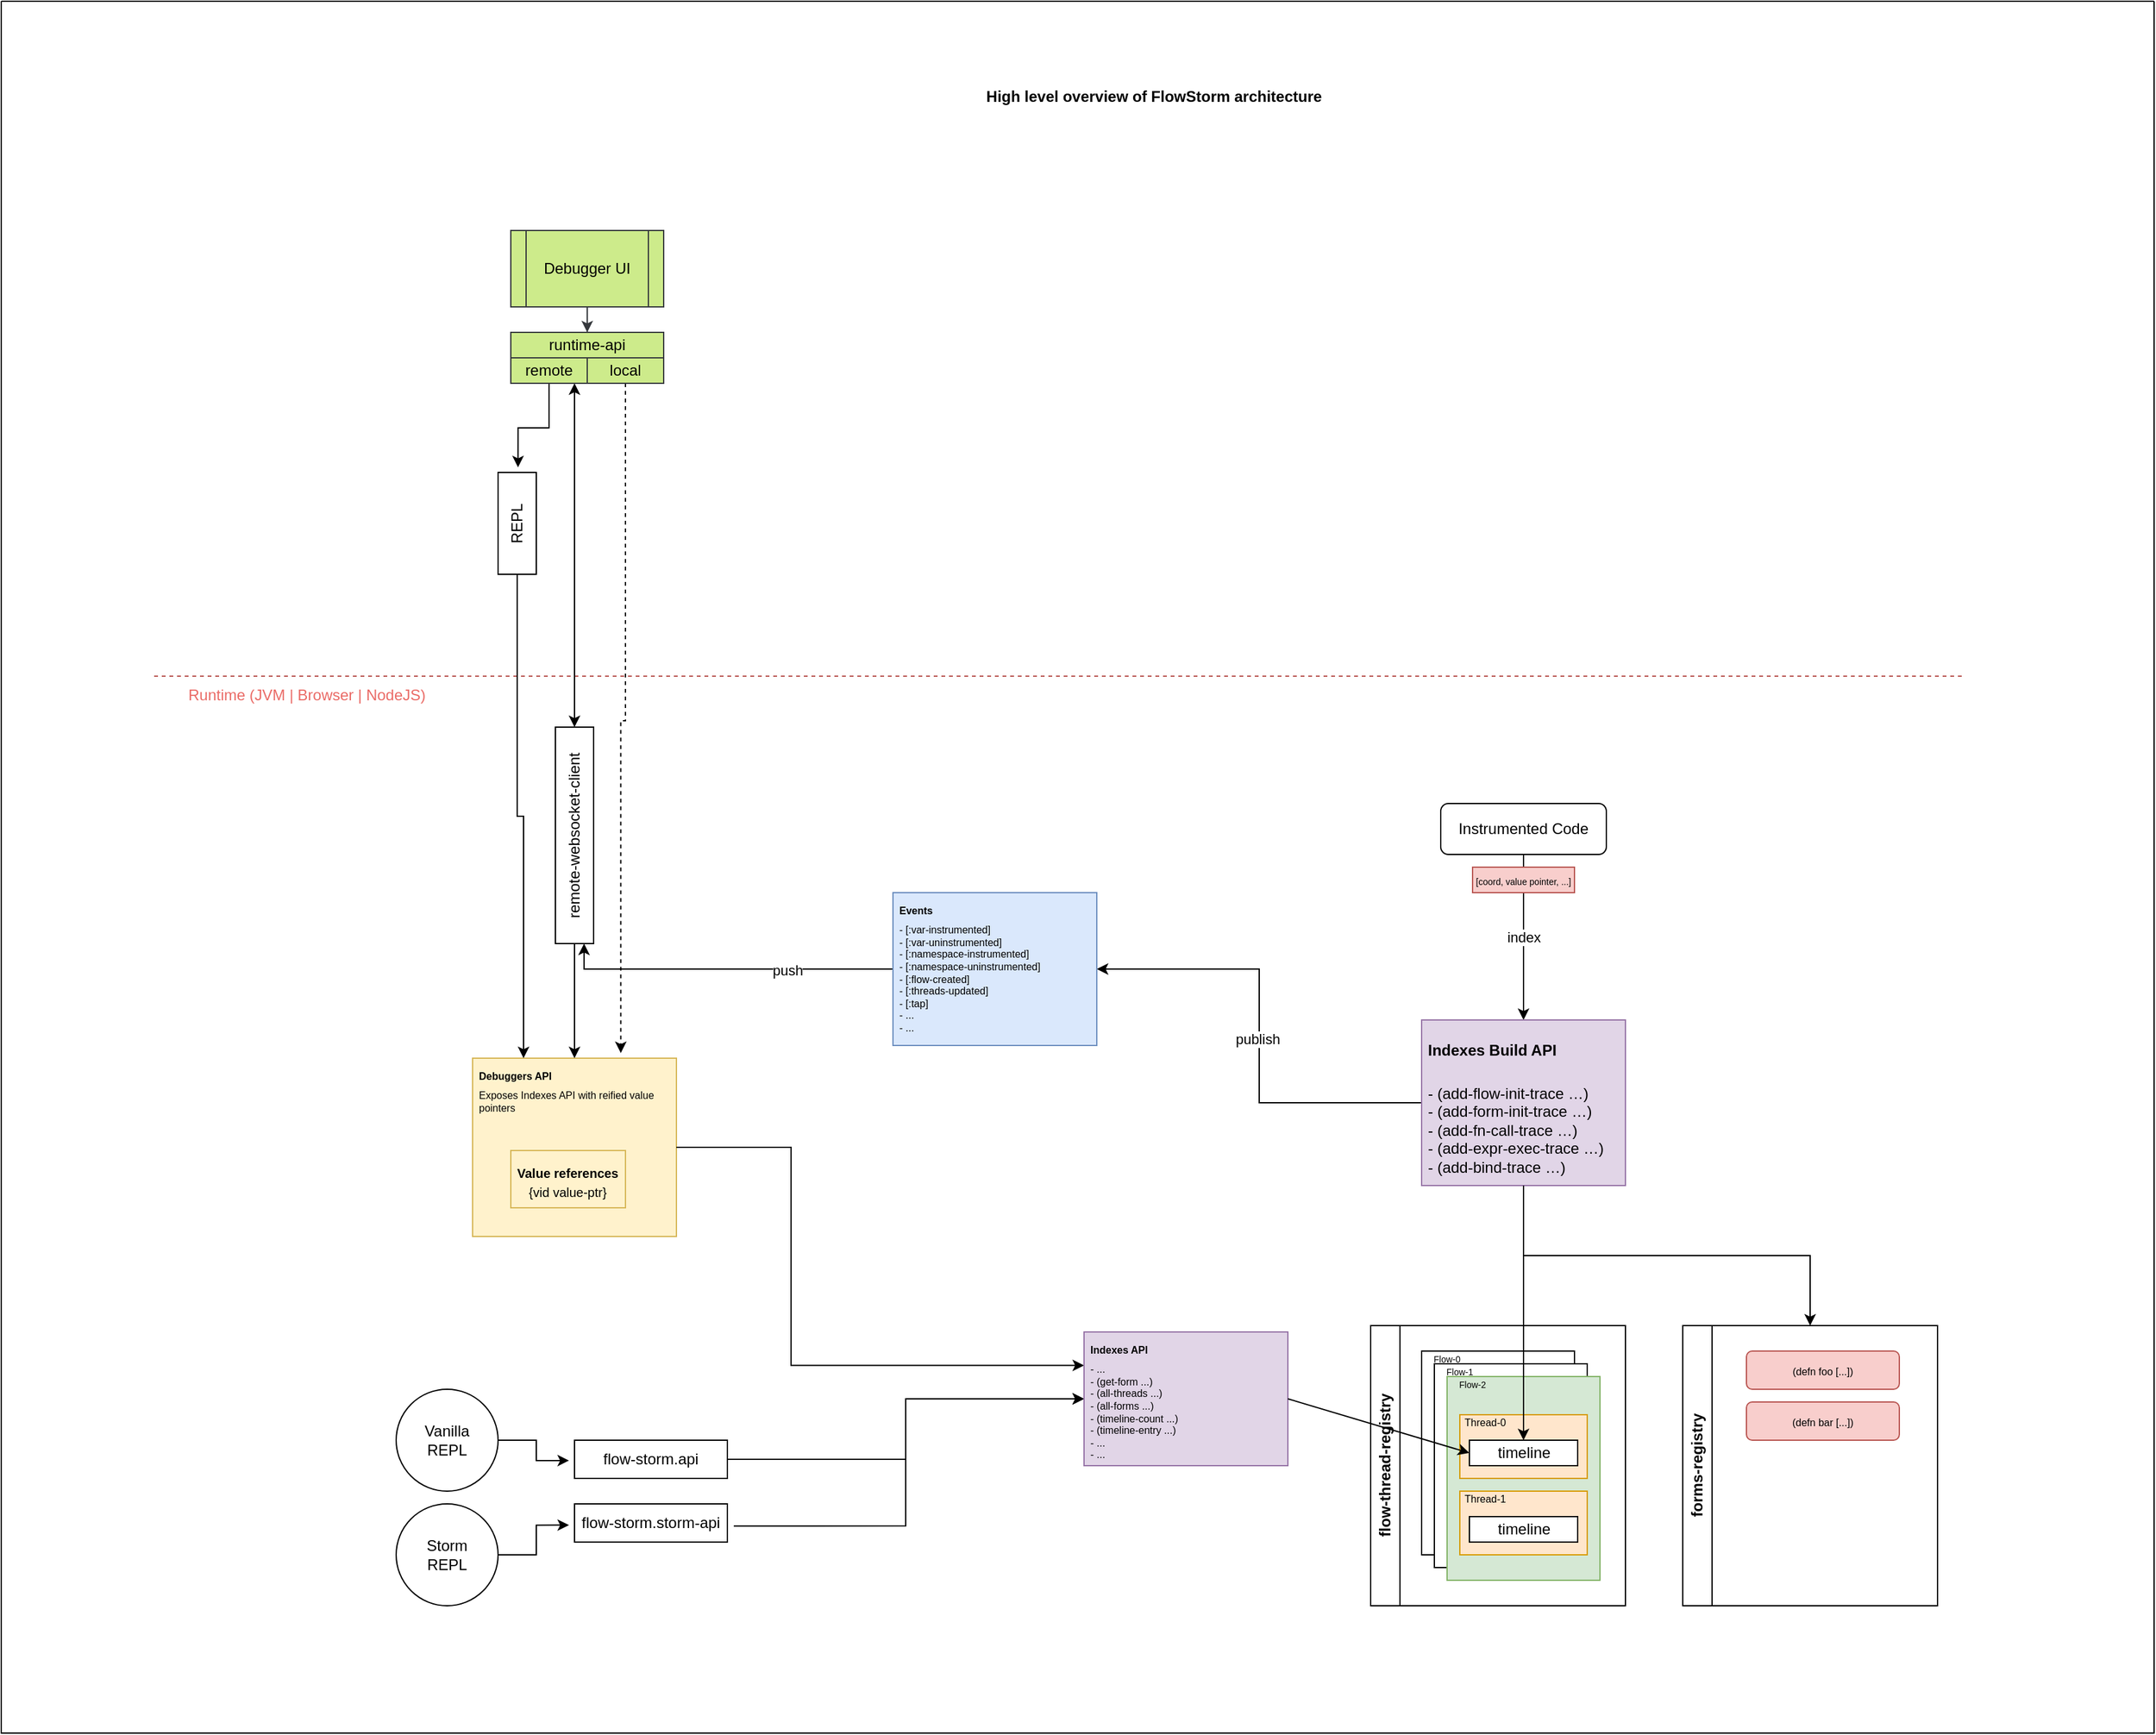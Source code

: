 <mxfile version="21.6.1" type="device">
  <diagram name="Page-1" id="KafUcJg5-WmZ6K7IxeHq">
    <mxGraphModel dx="1728" dy="1037" grid="1" gridSize="10" guides="1" tooltips="1" connect="1" arrows="1" fold="1" page="1" pageScale="1" pageWidth="4681" pageHeight="3300" math="0" shadow="0">
      <root>
        <mxCell id="0" />
        <mxCell id="1" parent="0" />
        <mxCell id="op3-RK94J-eC3h-jjMCj-5" value="index" style="edgeStyle=orthogonalEdgeStyle;rounded=0;orthogonalLoop=1;jettySize=auto;html=1;entryX=0.5;entryY=0;entryDx=0;entryDy=0;" parent="1" source="op3-RK94J-eC3h-jjMCj-1" target="op3-RK94J-eC3h-jjMCj-3" edge="1">
          <mxGeometry relative="1" as="geometry" />
        </mxCell>
        <mxCell id="op3-RK94J-eC3h-jjMCj-1" value="Instrumented Code" style="rounded=1;whiteSpace=wrap;html=1;" parent="1" vertex="1">
          <mxGeometry x="1880" y="970" width="130" height="40" as="geometry" />
        </mxCell>
        <mxCell id="op3-RK94J-eC3h-jjMCj-28" style="edgeStyle=orthogonalEdgeStyle;rounded=0;orthogonalLoop=1;jettySize=auto;html=1;entryX=0.5;entryY=0;entryDx=0;entryDy=0;exitX=0.5;exitY=1;exitDx=0;exitDy=0;" parent="1" source="op3-RK94J-eC3h-jjMCj-3" target="op3-RK94J-eC3h-jjMCj-24" edge="1">
          <mxGeometry relative="1" as="geometry" />
        </mxCell>
        <mxCell id="op3-RK94J-eC3h-jjMCj-33" style="edgeStyle=orthogonalEdgeStyle;rounded=0;orthogonalLoop=1;jettySize=auto;html=1;entryX=1;entryY=0.5;entryDx=0;entryDy=0;" parent="1" source="op3-RK94J-eC3h-jjMCj-3" target="op3-RK94J-eC3h-jjMCj-32" edge="1">
          <mxGeometry relative="1" as="geometry" />
        </mxCell>
        <mxCell id="op3-RK94J-eC3h-jjMCj-34" value="publish" style="edgeLabel;html=1;align=center;verticalAlign=middle;resizable=0;points=[];" parent="op3-RK94J-eC3h-jjMCj-33" vertex="1" connectable="0">
          <mxGeometry x="-0.014" y="2" relative="1" as="geometry">
            <mxPoint as="offset" />
          </mxGeometry>
        </mxCell>
        <mxCell id="op3-RK94J-eC3h-jjMCj-3" value="&lt;h1&gt;&lt;font style=&quot;font-size: 12px;&quot;&gt;Indexes Build API&lt;/font&gt;&lt;/h1&gt;&lt;div&gt;&lt;div style=&quot;&quot;&gt;- (add-flow-init-trace …)&lt;/div&gt;&lt;div style=&quot;&quot;&gt;- (add-form-init-trace …)&lt;/div&gt;&lt;div style=&quot;&quot;&gt;- (add-fn-call-trace …)&lt;/div&gt;&lt;div style=&quot;&quot;&gt;- (add-expr-exec-trace …)&lt;/div&gt;&lt;div style=&quot;&quot;&gt;- (add-bind-trace …)&lt;/div&gt;&lt;/div&gt;" style="text;html=1;strokeColor=#9673a6;fillColor=#e1d5e7;spacing=5;spacingTop=-20;whiteSpace=wrap;overflow=hidden;rounded=0;" parent="1" vertex="1">
          <mxGeometry x="1865" y="1140" width="160" height="130" as="geometry" />
        </mxCell>
        <mxCell id="op3-RK94J-eC3h-jjMCj-6" value="&lt;font style=&quot;font-size: 7px;&quot;&gt;[coord, value pointer, ...]&lt;/font&gt;" style="rounded=0;whiteSpace=wrap;html=1;fillColor=#f8cecc;strokeColor=#b85450;" parent="1" vertex="1">
          <mxGeometry x="1905" y="1020" width="80" height="20" as="geometry" />
        </mxCell>
        <mxCell id="op3-RK94J-eC3h-jjMCj-22" value="" style="group" parent="1" vertex="1" connectable="0">
          <mxGeometry x="1825" y="1380" width="200" height="220" as="geometry" />
        </mxCell>
        <mxCell id="op3-RK94J-eC3h-jjMCj-7" value="" style="rounded=0;whiteSpace=wrap;html=1;" parent="op3-RK94J-eC3h-jjMCj-22" vertex="1">
          <mxGeometry x="40" y="20" width="120" height="160" as="geometry" />
        </mxCell>
        <mxCell id="op3-RK94J-eC3h-jjMCj-8" value="" style="rounded=0;whiteSpace=wrap;html=1;" parent="op3-RK94J-eC3h-jjMCj-22" vertex="1">
          <mxGeometry x="50" y="30" width="120" height="160" as="geometry" />
        </mxCell>
        <mxCell id="op3-RK94J-eC3h-jjMCj-9" value="" style="rounded=0;whiteSpace=wrap;html=1;fillColor=#d5e8d4;strokeColor=#82b366;" parent="op3-RK94J-eC3h-jjMCj-22" vertex="1">
          <mxGeometry x="60" y="40" width="120" height="160" as="geometry" />
        </mxCell>
        <mxCell id="op3-RK94J-eC3h-jjMCj-13" value="" style="group;fillColor=#ffe6cc;strokeColor=#d79b00;" parent="op3-RK94J-eC3h-jjMCj-22" vertex="1" connectable="0">
          <mxGeometry x="70" y="70" width="100" height="50" as="geometry" />
        </mxCell>
        <mxCell id="op3-RK94J-eC3h-jjMCj-10" value="" style="rounded=0;whiteSpace=wrap;html=1;fillColor=#ffe6cc;strokeColor=#d79b00;" parent="op3-RK94J-eC3h-jjMCj-13" vertex="1">
          <mxGeometry width="100" height="50" as="geometry" />
        </mxCell>
        <mxCell id="op3-RK94J-eC3h-jjMCj-11" value="&lt;font style=&quot;font-size: 8px;&quot;&gt;Thread-0&lt;/font&gt;" style="text;html=1;strokeColor=none;fillColor=none;align=center;verticalAlign=middle;whiteSpace=wrap;rounded=0;" parent="op3-RK94J-eC3h-jjMCj-13" vertex="1">
          <mxGeometry width="40" height="10" as="geometry" />
        </mxCell>
        <mxCell id="op3-RK94J-eC3h-jjMCj-12" value="timeline" style="rounded=0;whiteSpace=wrap;html=1;" parent="op3-RK94J-eC3h-jjMCj-13" vertex="1">
          <mxGeometry x="7.5" y="20" width="85" height="20" as="geometry" />
        </mxCell>
        <mxCell id="op3-RK94J-eC3h-jjMCj-14" value="" style="group;fillColor=#ffe6cc;strokeColor=#d79b00;" parent="op3-RK94J-eC3h-jjMCj-22" vertex="1" connectable="0">
          <mxGeometry x="70" y="130" width="100" height="50" as="geometry" />
        </mxCell>
        <mxCell id="op3-RK94J-eC3h-jjMCj-15" value="" style="rounded=0;whiteSpace=wrap;html=1;fillColor=#ffe6cc;strokeColor=#d79b00;" parent="op3-RK94J-eC3h-jjMCj-14" vertex="1">
          <mxGeometry width="100" height="50" as="geometry" />
        </mxCell>
        <mxCell id="op3-RK94J-eC3h-jjMCj-16" value="&lt;font style=&quot;font-size: 8px;&quot;&gt;Thread-1&lt;/font&gt;" style="text;html=1;strokeColor=none;fillColor=none;align=center;verticalAlign=middle;whiteSpace=wrap;rounded=0;" parent="op3-RK94J-eC3h-jjMCj-14" vertex="1">
          <mxGeometry width="40" height="10" as="geometry" />
        </mxCell>
        <mxCell id="op3-RK94J-eC3h-jjMCj-17" value="timeline" style="rounded=0;whiteSpace=wrap;html=1;" parent="op3-RK94J-eC3h-jjMCj-14" vertex="1">
          <mxGeometry x="7.5" y="20" width="85" height="20" as="geometry" />
        </mxCell>
        <mxCell id="op3-RK94J-eC3h-jjMCj-18" value="&lt;font style=&quot;font-size: 7px;&quot;&gt;Flow-0&lt;/font&gt;" style="text;html=1;strokeColor=none;fillColor=none;align=center;verticalAlign=middle;whiteSpace=wrap;rounded=0;" parent="op3-RK94J-eC3h-jjMCj-22" vertex="1">
          <mxGeometry x="30" y="20" width="60" height="10" as="geometry" />
        </mxCell>
        <mxCell id="op3-RK94J-eC3h-jjMCj-19" value="&lt;font style=&quot;font-size: 7px;&quot;&gt;Flow-1&lt;/font&gt;" style="text;html=1;strokeColor=none;fillColor=none;align=center;verticalAlign=middle;whiteSpace=wrap;rounded=0;" parent="op3-RK94J-eC3h-jjMCj-22" vertex="1">
          <mxGeometry x="40" y="30" width="60" height="10" as="geometry" />
        </mxCell>
        <mxCell id="op3-RK94J-eC3h-jjMCj-20" value="&lt;font style=&quot;font-size: 7px;&quot;&gt;Flow-2&lt;/font&gt;" style="text;html=1;strokeColor=none;fillColor=none;align=center;verticalAlign=middle;whiteSpace=wrap;rounded=0;" parent="op3-RK94J-eC3h-jjMCj-22" vertex="1">
          <mxGeometry x="50" y="40" width="60" height="10" as="geometry" />
        </mxCell>
        <mxCell id="op3-RK94J-eC3h-jjMCj-21" value="flow-thread-registry" style="swimlane;horizontal=0;whiteSpace=wrap;html=1;" parent="op3-RK94J-eC3h-jjMCj-22" vertex="1">
          <mxGeometry width="200" height="220" as="geometry" />
        </mxCell>
        <mxCell id="op3-RK94J-eC3h-jjMCj-23" style="edgeStyle=orthogonalEdgeStyle;rounded=0;orthogonalLoop=1;jettySize=auto;html=1;entryX=0.5;entryY=0;entryDx=0;entryDy=0;" parent="1" source="op3-RK94J-eC3h-jjMCj-3" target="op3-RK94J-eC3h-jjMCj-12" edge="1">
          <mxGeometry relative="1" as="geometry" />
        </mxCell>
        <mxCell id="op3-RK94J-eC3h-jjMCj-24" value="forms-registry" style="swimlane;horizontal=0;whiteSpace=wrap;html=1;" parent="1" vertex="1">
          <mxGeometry x="2070" y="1380" width="200" height="220" as="geometry" />
        </mxCell>
        <mxCell id="op3-RK94J-eC3h-jjMCj-25" value="&lt;font style=&quot;font-size: 8px;&quot;&gt;(defn foo [...])&lt;/font&gt;" style="rounded=1;whiteSpace=wrap;html=1;fillColor=#f8cecc;strokeColor=#b85450;" parent="op3-RK94J-eC3h-jjMCj-24" vertex="1">
          <mxGeometry x="50" y="20" width="120" height="30" as="geometry" />
        </mxCell>
        <mxCell id="op3-RK94J-eC3h-jjMCj-26" value="&lt;font style=&quot;font-size: 8px;&quot;&gt;(defn bar [...])&lt;/font&gt;" style="rounded=1;whiteSpace=wrap;html=1;fillColor=#f8cecc;strokeColor=#b85450;" parent="op3-RK94J-eC3h-jjMCj-24" vertex="1">
          <mxGeometry x="50" y="60" width="120" height="30" as="geometry" />
        </mxCell>
        <mxCell id="op3-RK94J-eC3h-jjMCj-52" style="edgeStyle=orthogonalEdgeStyle;rounded=0;orthogonalLoop=1;jettySize=auto;html=1;entryX=0.75;entryY=1;entryDx=0;entryDy=0;" parent="1" source="op3-RK94J-eC3h-jjMCj-32" target="op3-RK94J-eC3h-jjMCj-50" edge="1">
          <mxGeometry relative="1" as="geometry" />
        </mxCell>
        <mxCell id="op3-RK94J-eC3h-jjMCj-53" value="push" style="edgeLabel;html=1;align=center;verticalAlign=middle;resizable=0;points=[];" parent="op3-RK94J-eC3h-jjMCj-52" vertex="1" connectable="0">
          <mxGeometry x="-0.362" y="1" relative="1" as="geometry">
            <mxPoint as="offset" />
          </mxGeometry>
        </mxCell>
        <mxCell id="op3-RK94J-eC3h-jjMCj-41" style="edgeStyle=orthogonalEdgeStyle;rounded=0;orthogonalLoop=1;jettySize=auto;html=1;entryX=0;entryY=0.5;entryDx=0;entryDy=0;" parent="1" source="op3-RK94J-eC3h-jjMCj-35" target="op3-RK94J-eC3h-jjMCj-29" edge="1">
          <mxGeometry relative="1" as="geometry" />
        </mxCell>
        <mxCell id="op3-RK94J-eC3h-jjMCj-35" value="flow-storm.api" style="rounded=0;whiteSpace=wrap;html=1;" parent="1" vertex="1">
          <mxGeometry x="1200" y="1470" width="120" height="30" as="geometry" />
        </mxCell>
        <mxCell id="op3-RK94J-eC3h-jjMCj-42" style="edgeStyle=orthogonalEdgeStyle;rounded=0;orthogonalLoop=1;jettySize=auto;html=1;exitX=1.042;exitY=0.578;exitDx=0;exitDy=0;exitPerimeter=0;entryX=0;entryY=0.5;entryDx=0;entryDy=0;" parent="1" source="op3-RK94J-eC3h-jjMCj-36" target="op3-RK94J-eC3h-jjMCj-29" edge="1">
          <mxGeometry relative="1" as="geometry">
            <mxPoint x="1530" y="1555" as="targetPoint" />
            <mxPoint x="1270" y="1600" as="sourcePoint" />
          </mxGeometry>
        </mxCell>
        <mxCell id="op3-RK94J-eC3h-jjMCj-36" value="flow-storm.storm-api" style="rounded=0;whiteSpace=wrap;html=1;" parent="1" vertex="1">
          <mxGeometry x="1200" y="1520" width="120" height="30" as="geometry" />
        </mxCell>
        <mxCell id="op3-RK94J-eC3h-jjMCj-39" style="edgeStyle=orthogonalEdgeStyle;rounded=0;orthogonalLoop=1;jettySize=auto;html=1;entryX=-0.036;entryY=0.533;entryDx=0;entryDy=0;entryPerimeter=0;" parent="1" source="op3-RK94J-eC3h-jjMCj-37" target="op3-RK94J-eC3h-jjMCj-35" edge="1">
          <mxGeometry relative="1" as="geometry" />
        </mxCell>
        <mxCell id="op3-RK94J-eC3h-jjMCj-37" value="Vanilla&lt;br&gt;REPL" style="ellipse;whiteSpace=wrap;html=1;aspect=fixed;" parent="1" vertex="1">
          <mxGeometry x="1060" y="1430" width="80" height="80" as="geometry" />
        </mxCell>
        <mxCell id="op3-RK94J-eC3h-jjMCj-40" style="edgeStyle=orthogonalEdgeStyle;rounded=0;orthogonalLoop=1;jettySize=auto;html=1;entryX=-0.036;entryY=0.556;entryDx=0;entryDy=0;entryPerimeter=0;" parent="1" source="op3-RK94J-eC3h-jjMCj-38" target="op3-RK94J-eC3h-jjMCj-36" edge="1">
          <mxGeometry relative="1" as="geometry" />
        </mxCell>
        <mxCell id="op3-RK94J-eC3h-jjMCj-38" value="Storm&lt;br&gt;REPL" style="ellipse;whiteSpace=wrap;html=1;aspect=fixed;" parent="1" vertex="1">
          <mxGeometry x="1060" y="1520" width="80" height="80" as="geometry" />
        </mxCell>
        <mxCell id="op3-RK94J-eC3h-jjMCj-48" value="" style="group" parent="1" vertex="1" connectable="0">
          <mxGeometry x="1120" y="1170" width="160" height="140" as="geometry" />
        </mxCell>
        <mxCell id="op3-RK94J-eC3h-jjMCj-43" value="&lt;h1 style=&quot;font-size: 8px;&quot;&gt;&lt;font style=&quot;font-size: 8px;&quot;&gt;&lt;br&gt;&lt;/font&gt;&lt;/h1&gt;&lt;h1 style=&quot;font-size: 8px;&quot;&gt;Debuggers API&lt;/h1&gt;&lt;div style=&quot;font-size: 8px;&quot;&gt;&lt;div style=&quot;&quot;&gt;&lt;div style=&quot;&quot;&gt;&lt;div&gt;Exposes Indexes API with reified value pointers&amp;nbsp;&lt;/div&gt;&lt;/div&gt;&lt;div&gt;&lt;br&gt;&lt;/div&gt;&lt;/div&gt;&lt;/div&gt;" style="text;html=1;strokeColor=#d6b656;fillColor=#fff2cc;spacing=5;spacingTop=-20;whiteSpace=wrap;overflow=hidden;rounded=0;" parent="op3-RK94J-eC3h-jjMCj-48" vertex="1">
          <mxGeometry width="160" height="140" as="geometry" />
        </mxCell>
        <mxCell id="op3-RK94J-eC3h-jjMCj-46" value="&lt;h1 style=&quot;font-size: 8px;&quot;&gt;&lt;br&gt;&lt;/h1&gt;&lt;div style=&quot;text-align: center;&quot;&gt;&lt;font style=&quot;font-size: 10px;&quot;&gt;&lt;b&gt;Value references&lt;/b&gt;&lt;/font&gt;&lt;/div&gt;&lt;div style=&quot;text-align: center;&quot;&gt;&lt;font style=&quot;font-size: 10px;&quot;&gt;{vid value-ptr}&lt;/font&gt;&lt;/div&gt;" style="text;html=1;strokeColor=#d6b656;fillColor=#fff2cc;spacing=5;spacingTop=-20;whiteSpace=wrap;overflow=hidden;rounded=0;" parent="op3-RK94J-eC3h-jjMCj-48" vertex="1">
          <mxGeometry x="30" y="72.5" width="90" height="45" as="geometry" />
        </mxCell>
        <mxCell id="op3-RK94J-eC3h-jjMCj-49" style="edgeStyle=orthogonalEdgeStyle;rounded=0;orthogonalLoop=1;jettySize=auto;html=1;entryX=0;entryY=0.25;entryDx=0;entryDy=0;" parent="1" source="op3-RK94J-eC3h-jjMCj-43" target="op3-RK94J-eC3h-jjMCj-29" edge="1">
          <mxGeometry relative="1" as="geometry">
            <Array as="points">
              <mxPoint x="1370" y="1240" />
              <mxPoint x="1370" y="1411" />
            </Array>
          </mxGeometry>
        </mxCell>
        <mxCell id="op3-RK94J-eC3h-jjMCj-51" style="edgeStyle=orthogonalEdgeStyle;rounded=0;orthogonalLoop=1;jettySize=auto;html=1;entryX=0.5;entryY=0;entryDx=0;entryDy=0;" parent="1" source="op3-RK94J-eC3h-jjMCj-50" target="op3-RK94J-eC3h-jjMCj-43" edge="1">
          <mxGeometry relative="1" as="geometry" />
        </mxCell>
        <mxCell id="op3-RK94J-eC3h-jjMCj-50" value="remote-websocket-client" style="rounded=0;whiteSpace=wrap;html=1;horizontal=0;" parent="1" vertex="1">
          <mxGeometry x="1185" y="910" width="30" height="170" as="geometry" />
        </mxCell>
        <mxCell id="op3-RK94J-eC3h-jjMCj-54" value="" style="endArrow=none;dashed=1;html=1;rounded=0;fontColor=#EA6B66;labelBorderColor=#EA6B66;labelBackgroundColor=#EA6B66;fillColor=#f8cecc;strokeColor=#b85450;" parent="1" edge="1">
          <mxGeometry width="50" height="50" relative="1" as="geometry">
            <mxPoint x="870" y="870" as="sourcePoint" />
            <mxPoint x="2290" y="870" as="targetPoint" />
          </mxGeometry>
        </mxCell>
        <mxCell id="op3-RK94J-eC3h-jjMCj-55" value="Runtime (JVM | Browser | NodeJS)" style="text;html=1;strokeColor=none;fillColor=none;align=center;verticalAlign=middle;whiteSpace=wrap;rounded=0;fontColor=#EA6B66;" parent="1" vertex="1">
          <mxGeometry x="890" y="870" width="200" height="30" as="geometry" />
        </mxCell>
        <mxCell id="op3-RK94J-eC3h-jjMCj-63" style="edgeStyle=orthogonalEdgeStyle;rounded=0;orthogonalLoop=1;jettySize=auto;html=1;entryX=0.5;entryY=0;entryDx=0;entryDy=0;fillColor=#cdeb8b;strokeColor=#36393d;" parent="1" source="op3-RK94J-eC3h-jjMCj-56" target="op3-RK94J-eC3h-jjMCj-57" edge="1">
          <mxGeometry relative="1" as="geometry" />
        </mxCell>
        <mxCell id="op3-RK94J-eC3h-jjMCj-56" value="Debugger UI" style="shape=process;whiteSpace=wrap;html=1;backgroundOutline=1;fillColor=#cdeb8b;strokeColor=#36393d;" parent="1" vertex="1">
          <mxGeometry x="1150" y="520" width="120" height="60" as="geometry" />
        </mxCell>
        <mxCell id="op3-RK94J-eC3h-jjMCj-57" value="runtime-api" style="rounded=0;whiteSpace=wrap;html=1;fillColor=#cdeb8b;strokeColor=#36393d;" parent="1" vertex="1">
          <mxGeometry x="1150" y="600" width="120" height="20" as="geometry" />
        </mxCell>
        <mxCell id="op3-RK94J-eC3h-jjMCj-64" style="edgeStyle=orthogonalEdgeStyle;rounded=0;orthogonalLoop=1;jettySize=auto;html=1;entryX=0.522;entryY=-0.05;entryDx=0;entryDy=0;entryPerimeter=0;" parent="1" source="op3-RK94J-eC3h-jjMCj-60" target="op3-RK94J-eC3h-jjMCj-62" edge="1">
          <mxGeometry relative="1" as="geometry" />
        </mxCell>
        <mxCell id="op3-RK94J-eC3h-jjMCj-66" style="edgeStyle=orthogonalEdgeStyle;rounded=0;orthogonalLoop=1;jettySize=auto;html=1;entryX=0.5;entryY=0;entryDx=0;entryDy=0;startArrow=classic;startFill=1;" parent="1" source="op3-RK94J-eC3h-jjMCj-60" target="op3-RK94J-eC3h-jjMCj-50" edge="1">
          <mxGeometry relative="1" as="geometry">
            <Array as="points">
              <mxPoint x="1200" y="710" />
              <mxPoint x="1200" y="710" />
            </Array>
          </mxGeometry>
        </mxCell>
        <mxCell id="op3-RK94J-eC3h-jjMCj-60" value="remote" style="rounded=0;whiteSpace=wrap;html=1;fillColor=#cdeb8b;strokeColor=#36393d;" parent="1" vertex="1">
          <mxGeometry x="1150" y="620" width="60" height="20" as="geometry" />
        </mxCell>
        <mxCell id="op3-RK94J-eC3h-jjMCj-67" style="edgeStyle=orthogonalEdgeStyle;rounded=0;orthogonalLoop=1;jettySize=auto;html=1;exitX=0.5;exitY=1;exitDx=0;exitDy=0;entryX=0.727;entryY=-0.029;entryDx=0;entryDy=0;entryPerimeter=0;dashed=1;" parent="1" source="op3-RK94J-eC3h-jjMCj-61" target="op3-RK94J-eC3h-jjMCj-43" edge="1">
          <mxGeometry relative="1" as="geometry" />
        </mxCell>
        <mxCell id="op3-RK94J-eC3h-jjMCj-61" value="local" style="rounded=0;whiteSpace=wrap;html=1;fillColor=#cdeb8b;strokeColor=#36393d;" parent="1" vertex="1">
          <mxGeometry x="1210" y="620" width="60" height="20" as="geometry" />
        </mxCell>
        <mxCell id="op3-RK94J-eC3h-jjMCj-65" style="edgeStyle=orthogonalEdgeStyle;rounded=0;orthogonalLoop=1;jettySize=auto;html=1;entryX=0.25;entryY=0;entryDx=0;entryDy=0;" parent="1" source="op3-RK94J-eC3h-jjMCj-62" target="op3-RK94J-eC3h-jjMCj-43" edge="1">
          <mxGeometry relative="1" as="geometry" />
        </mxCell>
        <mxCell id="op3-RK94J-eC3h-jjMCj-62" value="REPL" style="rounded=0;whiteSpace=wrap;html=1;horizontal=0;" parent="1" vertex="1">
          <mxGeometry x="1140" y="710" width="30" height="80" as="geometry" />
        </mxCell>
        <mxCell id="op3-RK94J-eC3h-jjMCj-69" value="" style="swimlane;startSize=0;" parent="1" vertex="1">
          <mxGeometry x="750" y="340" width="1690" height="1360" as="geometry" />
        </mxCell>
        <mxCell id="op3-RK94J-eC3h-jjMCj-68" value="&lt;b&gt;High level overview of FlowStorm architecture&lt;/b&gt;" style="text;html=1;strokeColor=none;fillColor=none;align=center;verticalAlign=middle;whiteSpace=wrap;rounded=0;" parent="op3-RK94J-eC3h-jjMCj-69" vertex="1">
          <mxGeometry x="565" y="60" width="680" height="30" as="geometry" />
        </mxCell>
        <mxCell id="op3-RK94J-eC3h-jjMCj-29" value="&lt;h1 style=&quot;font-size: 8px;&quot;&gt;&lt;font style=&quot;font-size: 8px;&quot;&gt;&lt;br&gt;&lt;/font&gt;&lt;/h1&gt;&lt;h1 style=&quot;font-size: 8px;&quot;&gt;&lt;font style=&quot;font-size: 8px;&quot;&gt;Indexes API&lt;/font&gt;&lt;/h1&gt;&lt;div style=&quot;font-size: 8px;&quot;&gt;&lt;div style=&quot;&quot;&gt;&lt;div style=&quot;&quot;&gt;&lt;font style=&quot;font-size: 8px;&quot;&gt;- ...&lt;/font&gt;&lt;/div&gt;&lt;div style=&quot;&quot;&gt;&lt;font style=&quot;font-size: 8px;&quot;&gt;- (get-form ...)&lt;/font&gt;&lt;/div&gt;&lt;div style=&quot;&quot;&gt;&lt;font style=&quot;font-size: 8px;&quot;&gt;- (all-threads ...)&lt;/font&gt;&lt;/div&gt;&lt;div style=&quot;&quot;&gt;&lt;font style=&quot;font-size: 8px;&quot;&gt;- (all-forms ...)&lt;/font&gt;&lt;/div&gt;&lt;div style=&quot;&quot;&gt;&lt;font style=&quot;font-size: 8px;&quot;&gt;- (timeline-count ...)&lt;/font&gt;&lt;/div&gt;&lt;div style=&quot;&quot;&gt;&lt;font style=&quot;font-size: 8px;&quot;&gt;- (timeline-entry ...)&lt;/font&gt;&lt;/div&gt;&lt;div style=&quot;&quot;&gt;&lt;font style=&quot;font-size: 8px;&quot;&gt;- ...&lt;/font&gt;&lt;/div&gt;&lt;div style=&quot;&quot;&gt;&lt;font style=&quot;font-size: 8px;&quot;&gt;- ...&lt;/font&gt;&lt;/div&gt;&lt;/div&gt;&lt;/div&gt;" style="text;html=1;strokeColor=#9673a6;fillColor=#e1d5e7;spacing=5;spacingTop=-20;whiteSpace=wrap;overflow=hidden;rounded=0;" parent="op3-RK94J-eC3h-jjMCj-69" vertex="1">
          <mxGeometry x="850" y="1045" width="160" height="105" as="geometry" />
        </mxCell>
        <mxCell id="op3-RK94J-eC3h-jjMCj-32" value="&lt;h1 style=&quot;font-size: 8px;&quot;&gt;&lt;font style=&quot;font-size: 8px;&quot;&gt;&lt;br&gt;&lt;/font&gt;&lt;/h1&gt;&lt;h1 style=&quot;font-size: 8px;&quot;&gt;Events&lt;/h1&gt;&lt;div style=&quot;font-size: 8px;&quot;&gt;&lt;div style=&quot;&quot;&gt;&lt;div style=&quot;&quot;&gt;&lt;div&gt;- [:var-instrumented]&lt;/div&gt;&lt;div&gt;- [:var-uninstrumented]&lt;/div&gt;&lt;div&gt;- [:namespace-instrumented]&lt;/div&gt;&lt;div&gt;- [:namespace-uninstrumented]&lt;/div&gt;&lt;div&gt;- [:flow-created]&lt;/div&gt;&lt;div&gt;- [:threads-updated]&lt;/div&gt;&lt;div&gt;- [:tap]&lt;/div&gt;&lt;div&gt;- ...&lt;/div&gt;&lt;div&gt;- ...&lt;/div&gt;&lt;div&gt;&lt;br&gt;&lt;/div&gt;&lt;/div&gt;&lt;div&gt;&lt;br&gt;&lt;/div&gt;&lt;/div&gt;&lt;/div&gt;" style="text;html=1;strokeColor=#6c8ebf;fillColor=#dae8fc;spacing=5;spacingTop=-20;whiteSpace=wrap;overflow=hidden;rounded=0;" parent="op3-RK94J-eC3h-jjMCj-69" vertex="1">
          <mxGeometry x="700" y="700" width="160" height="120" as="geometry" />
        </mxCell>
        <mxCell id="bpvOFd_PEQqJzHh414_2-1" style="rounded=0;orthogonalLoop=1;jettySize=auto;html=1;exitX=1;exitY=0.5;exitDx=0;exitDy=0;entryX=0;entryY=0.5;entryDx=0;entryDy=0;" edge="1" parent="1" source="op3-RK94J-eC3h-jjMCj-29" target="op3-RK94J-eC3h-jjMCj-12">
          <mxGeometry relative="1" as="geometry" />
        </mxCell>
      </root>
    </mxGraphModel>
  </diagram>
</mxfile>
